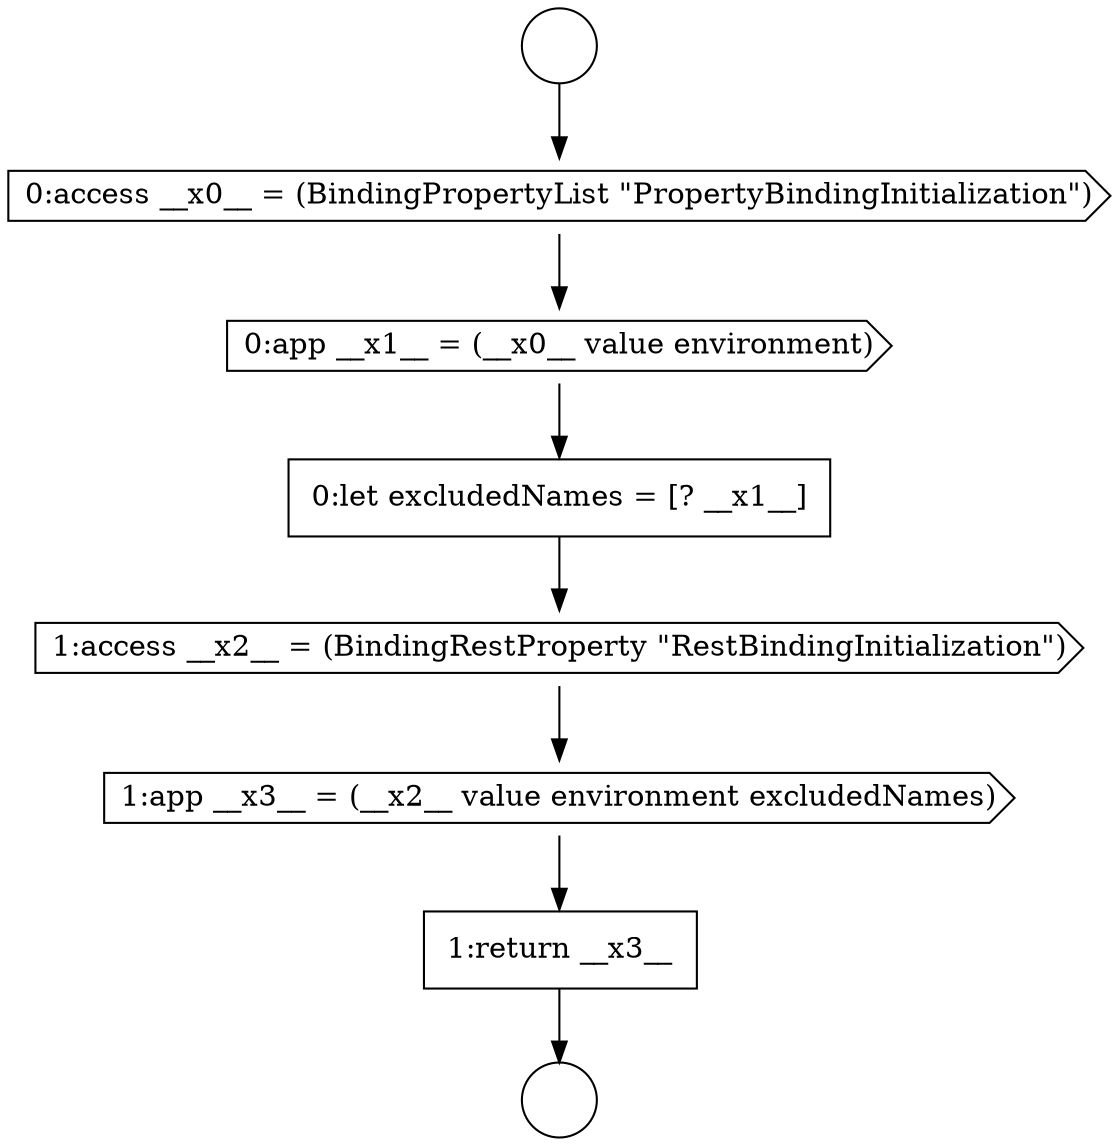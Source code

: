digraph {
  node6231 [shape=none, margin=0, label=<<font color="black">
    <table border="0" cellborder="1" cellspacing="0" cellpadding="10">
      <tr><td align="left">0:let excludedNames = [? __x1__]</td></tr>
    </table>
  </font>> color="black" fillcolor="white" style=filled]
  node6227 [shape=circle label=" " color="black" fillcolor="white" style=filled]
  node6232 [shape=cds, label=<<font color="black">1:access __x2__ = (BindingRestProperty &quot;RestBindingInitialization&quot;)</font>> color="black" fillcolor="white" style=filled]
  node6228 [shape=circle label=" " color="black" fillcolor="white" style=filled]
  node6230 [shape=cds, label=<<font color="black">0:app __x1__ = (__x0__ value environment)</font>> color="black" fillcolor="white" style=filled]
  node6233 [shape=cds, label=<<font color="black">1:app __x3__ = (__x2__ value environment excludedNames)</font>> color="black" fillcolor="white" style=filled]
  node6234 [shape=none, margin=0, label=<<font color="black">
    <table border="0" cellborder="1" cellspacing="0" cellpadding="10">
      <tr><td align="left">1:return __x3__</td></tr>
    </table>
  </font>> color="black" fillcolor="white" style=filled]
  node6229 [shape=cds, label=<<font color="black">0:access __x0__ = (BindingPropertyList &quot;PropertyBindingInitialization&quot;)</font>> color="black" fillcolor="white" style=filled]
  node6234 -> node6228 [ color="black"]
  node6233 -> node6234 [ color="black"]
  node6232 -> node6233 [ color="black"]
  node6230 -> node6231 [ color="black"]
  node6229 -> node6230 [ color="black"]
  node6231 -> node6232 [ color="black"]
  node6227 -> node6229 [ color="black"]
}

